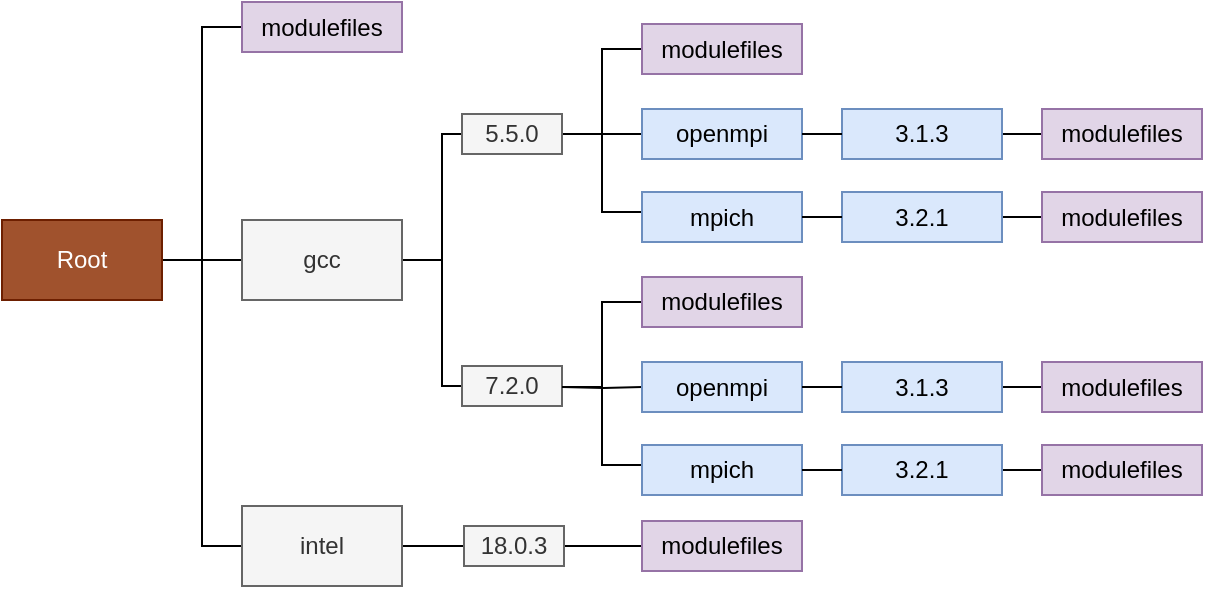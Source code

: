 <mxfile version="12.4.0" type="google" pages="1"><diagram id="4kW6i_8SWp80JoMmQxg9" name="Page-1"><mxGraphModel dx="1033" dy="516" grid="1" gridSize="10" guides="1" tooltips="1" connect="1" arrows="1" fold="1" page="1" pageScale="1" pageWidth="850" pageHeight="1100" math="0" shadow="0"><root><mxCell id="0"/><mxCell id="1" parent="0"/><mxCell id="6O1k7u977MwAtrWj1c8f-21" style="edgeStyle=orthogonalEdgeStyle;rounded=0;orthogonalLoop=1;jettySize=auto;html=1;exitX=1;exitY=0.5;exitDx=0;exitDy=0;entryX=0;entryY=0.5;entryDx=0;entryDy=0;endArrow=none;endFill=0;" parent="1" source="6O1k7u977MwAtrWj1c8f-14" target="6O1k7u977MwAtrWj1c8f-15" edge="1"><mxGeometry relative="1" as="geometry"/></mxCell><mxCell id="6O1k7u977MwAtrWj1c8f-23" style="edgeStyle=orthogonalEdgeStyle;rounded=0;orthogonalLoop=1;jettySize=auto;html=1;exitX=1;exitY=0.5;exitDx=0;exitDy=0;entryX=0;entryY=0.5;entryDx=0;entryDy=0;endArrow=none;endFill=0;" parent="1" source="6O1k7u977MwAtrWj1c8f-14" target="6O1k7u977MwAtrWj1c8f-16" edge="1"><mxGeometry relative="1" as="geometry"/></mxCell><mxCell id="6O1k7u977MwAtrWj1c8f-24" style="edgeStyle=orthogonalEdgeStyle;rounded=0;orthogonalLoop=1;jettySize=auto;html=1;exitX=1;exitY=0.5;exitDx=0;exitDy=0;entryX=0;entryY=0.5;entryDx=0;entryDy=0;endArrow=none;endFill=0;" parent="1" source="6O1k7u977MwAtrWj1c8f-14" target="6O1k7u977MwAtrWj1c8f-17" edge="1"><mxGeometry relative="1" as="geometry"/></mxCell><mxCell id="6O1k7u977MwAtrWj1c8f-14" value="Root" style="rounded=0;whiteSpace=wrap;html=1;fillColor=#a0522d;strokeColor=#6D1F00;fontColor=#ffffff;" parent="1" vertex="1"><mxGeometry x="30" y="220" width="80" height="40" as="geometry"/></mxCell><mxCell id="6O1k7u977MwAtrWj1c8f-15" value="modulefiles" style="rounded=0;whiteSpace=wrap;html=1;fillColor=#e1d5e7;strokeColor=#9673a6;" parent="1" vertex="1"><mxGeometry x="150" y="111" width="80" height="25" as="geometry"/></mxCell><mxCell id="6O1k7u977MwAtrWj1c8f-40" style="edgeStyle=orthogonalEdgeStyle;rounded=0;orthogonalLoop=1;jettySize=auto;html=1;exitX=1;exitY=0.5;exitDx=0;exitDy=0;entryX=0;entryY=0.5;entryDx=0;entryDy=0;endArrow=none;endFill=0;strokeWidth=1;" parent="1" source="6O1k7u977MwAtrWj1c8f-16" target="6O1k7u977MwAtrWj1c8f-38" edge="1"><mxGeometry relative="1" as="geometry"><Array as="points"><mxPoint x="250" y="240"/><mxPoint x="250" y="177"/></Array></mxGeometry></mxCell><mxCell id="6O1k7u977MwAtrWj1c8f-41" style="edgeStyle=orthogonalEdgeStyle;rounded=0;orthogonalLoop=1;jettySize=auto;html=1;exitX=1;exitY=0.5;exitDx=0;exitDy=0;entryX=0;entryY=0.5;entryDx=0;entryDy=0;endArrow=none;endFill=0;strokeWidth=1;" parent="1" source="6O1k7u977MwAtrWj1c8f-16" target="6O1k7u977MwAtrWj1c8f-39" edge="1"><mxGeometry relative="1" as="geometry"><Array as="points"><mxPoint x="250" y="240"/><mxPoint x="250" y="303"/></Array></mxGeometry></mxCell><mxCell id="6O1k7u977MwAtrWj1c8f-16" value="gcc" style="rounded=0;whiteSpace=wrap;html=1;fillColor=#f5f5f5;strokeColor=#666666;fontColor=#333333;" parent="1" vertex="1"><mxGeometry x="150" y="220" width="80" height="40" as="geometry"/></mxCell><mxCell id="6O1k7u977MwAtrWj1c8f-57" style="edgeStyle=orthogonalEdgeStyle;rounded=0;orthogonalLoop=1;jettySize=auto;html=1;exitX=1;exitY=0.5;exitDx=0;exitDy=0;entryX=0;entryY=0.5;entryDx=0;entryDy=0;endArrow=none;endFill=0;strokeWidth=1;" parent="1" source="6O1k7u977MwAtrWj1c8f-17" target="6O1k7u977MwAtrWj1c8f-53" edge="1"><mxGeometry relative="1" as="geometry"/></mxCell><mxCell id="6O1k7u977MwAtrWj1c8f-17" value="intel" style="rounded=0;whiteSpace=wrap;html=1;fillColor=#f5f5f5;strokeColor=#666666;fontColor=#333333;" parent="1" vertex="1"><mxGeometry x="150" y="363" width="80" height="40" as="geometry"/></mxCell><mxCell id="6O1k7u977MwAtrWj1c8f-48" style="edgeStyle=orthogonalEdgeStyle;rounded=0;orthogonalLoop=1;jettySize=auto;html=1;exitX=1;exitY=0.5;exitDx=0;exitDy=0;entryX=0;entryY=0.5;entryDx=0;entryDy=0;endArrow=none;endFill=0;strokeWidth=1;" parent="1" source="6O1k7u977MwAtrWj1c8f-38" target="mwha5Hoo3c6f7Gk-kR9g-3" edge="1"><mxGeometry relative="1" as="geometry"><mxPoint x="350" y="132" as="targetPoint"/><Array as="points"><mxPoint x="330" y="177"/><mxPoint x="330" y="135"/></Array></mxGeometry></mxCell><mxCell id="6O1k7u977MwAtrWj1c8f-50" style="edgeStyle=orthogonalEdgeStyle;rounded=0;orthogonalLoop=1;jettySize=auto;html=1;exitX=1;exitY=0.5;exitDx=0;exitDy=0;entryX=0;entryY=0.5;entryDx=0;entryDy=0;endArrow=none;endFill=0;strokeWidth=1;" parent="1" source="6O1k7u977MwAtrWj1c8f-38" edge="1"><mxGeometry relative="1" as="geometry"><Array as="points"><mxPoint x="330" y="177"/><mxPoint x="330" y="216"/></Array><mxPoint x="350" y="216" as="targetPoint"/></mxGeometry></mxCell><mxCell id="6O1k7u977MwAtrWj1c8f-54" style="edgeStyle=orthogonalEdgeStyle;rounded=0;orthogonalLoop=1;jettySize=auto;html=1;exitX=1;exitY=0.5;exitDx=0;exitDy=0;endArrow=none;endFill=0;strokeWidth=1;entryX=0;entryY=0.5;entryDx=0;entryDy=0;" parent="1" source="6O1k7u977MwAtrWj1c8f-38" edge="1" target="mwha5Hoo3c6f7Gk-kR9g-4"><mxGeometry relative="1" as="geometry"><mxPoint x="340" y="177" as="targetPoint"/></mxGeometry></mxCell><mxCell id="6O1k7u977MwAtrWj1c8f-38" value="5.5.0" style="rounded=0;whiteSpace=wrap;html=1;fillColor=#f5f5f5;strokeColor=#666666;fontColor=#333333;" parent="1" vertex="1"><mxGeometry x="260" y="167" width="50" height="20" as="geometry"/></mxCell><mxCell id="6O1k7u977MwAtrWj1c8f-39" value="7.2.0" style="rounded=0;whiteSpace=wrap;html=1;fillColor=#f5f5f5;strokeColor=#666666;fontColor=#333333;" parent="1" vertex="1"><mxGeometry x="260" y="293" width="50" height="20" as="geometry"/></mxCell><mxCell id="mwha5Hoo3c6f7Gk-kR9g-32" style="edgeStyle=none;rounded=0;orthogonalLoop=1;jettySize=auto;html=1;exitX=1;exitY=0.5;exitDx=0;exitDy=0;entryX=0;entryY=0.5;entryDx=0;entryDy=0;endArrow=none;endFill=0;" edge="1" parent="1" source="6O1k7u977MwAtrWj1c8f-53" target="mwha5Hoo3c6f7Gk-kR9g-31"><mxGeometry relative="1" as="geometry"/></mxCell><mxCell id="6O1k7u977MwAtrWj1c8f-53" value="18.0.3" style="rounded=0;whiteSpace=wrap;html=1;fillColor=#f5f5f5;strokeColor=#666666;fontColor=#333333;" parent="1" vertex="1"><mxGeometry x="261" y="373" width="50" height="20" as="geometry"/></mxCell><mxCell id="mwha5Hoo3c6f7Gk-kR9g-3" value="modulefiles" style="rounded=0;whiteSpace=wrap;html=1;fillColor=#e1d5e7;strokeColor=#9673a6;" vertex="1" parent="1"><mxGeometry x="350" y="122" width="80" height="25" as="geometry"/></mxCell><mxCell id="mwha5Hoo3c6f7Gk-kR9g-4" value="openmpi" style="rounded=0;whiteSpace=wrap;html=1;fillColor=#dae8fc;strokeColor=#6c8ebf;" vertex="1" parent="1"><mxGeometry x="350" y="164.5" width="80" height="25" as="geometry"/></mxCell><mxCell id="mwha5Hoo3c6f7Gk-kR9g-7" value="mpich" style="rounded=0;whiteSpace=wrap;html=1;fillColor=#dae8fc;strokeColor=#6c8ebf;" vertex="1" parent="1"><mxGeometry x="350" y="206" width="80" height="25" as="geometry"/></mxCell><mxCell id="mwha5Hoo3c6f7Gk-kR9g-15" style="rounded=0;orthogonalLoop=1;jettySize=auto;html=1;exitX=1;exitY=0.5;exitDx=0;exitDy=0;entryX=0;entryY=0.5;entryDx=0;entryDy=0;endArrow=none;endFill=0;" edge="1" parent="1" source="mwha5Hoo3c6f7Gk-kR9g-8" target="mwha5Hoo3c6f7Gk-kR9g-10"><mxGeometry relative="1" as="geometry"/></mxCell><mxCell id="mwha5Hoo3c6f7Gk-kR9g-8" value="3.1.3" style="rounded=0;whiteSpace=wrap;html=1;fillColor=#dae8fc;strokeColor=#6c8ebf;" vertex="1" parent="1"><mxGeometry x="450" y="164.5" width="80" height="25" as="geometry"/></mxCell><mxCell id="mwha5Hoo3c6f7Gk-kR9g-16" style="edgeStyle=none;rounded=0;orthogonalLoop=1;jettySize=auto;html=1;exitX=1;exitY=0.5;exitDx=0;exitDy=0;entryX=0;entryY=0.5;entryDx=0;entryDy=0;endArrow=none;endFill=0;" edge="1" parent="1" source="mwha5Hoo3c6f7Gk-kR9g-9" target="mwha5Hoo3c6f7Gk-kR9g-11"><mxGeometry relative="1" as="geometry"/></mxCell><mxCell id="mwha5Hoo3c6f7Gk-kR9g-9" value="3.2.1" style="rounded=0;whiteSpace=wrap;html=1;fillColor=#dae8fc;strokeColor=#6c8ebf;" vertex="1" parent="1"><mxGeometry x="450" y="206" width="80" height="25" as="geometry"/></mxCell><mxCell id="mwha5Hoo3c6f7Gk-kR9g-10" value="modulefiles" style="rounded=0;whiteSpace=wrap;html=1;fillColor=#e1d5e7;strokeColor=#9673a6;" vertex="1" parent="1"><mxGeometry x="550" y="164.5" width="80" height="25" as="geometry"/></mxCell><mxCell id="mwha5Hoo3c6f7Gk-kR9g-11" value="modulefiles" style="rounded=0;whiteSpace=wrap;html=1;fillColor=#e1d5e7;strokeColor=#9673a6;" vertex="1" parent="1"><mxGeometry x="550" y="206" width="80" height="25" as="geometry"/></mxCell><mxCell id="mwha5Hoo3c6f7Gk-kR9g-13" value="" style="endArrow=none;html=1;entryX=0;entryY=0.5;entryDx=0;entryDy=0;" edge="1" parent="1" target="mwha5Hoo3c6f7Gk-kR9g-8"><mxGeometry width="50" height="50" relative="1" as="geometry"><mxPoint x="430" y="177" as="sourcePoint"/><mxPoint x="480" y="127" as="targetPoint"/></mxGeometry></mxCell><mxCell id="mwha5Hoo3c6f7Gk-kR9g-14" value="" style="endArrow=none;html=1;entryX=0;entryY=0.5;entryDx=0;entryDy=0;exitX=1;exitY=0.5;exitDx=0;exitDy=0;" edge="1" parent="1" source="mwha5Hoo3c6f7Gk-kR9g-7" target="mwha5Hoo3c6f7Gk-kR9g-9"><mxGeometry width="50" height="50" relative="1" as="geometry"><mxPoint x="440" y="187" as="sourcePoint"/><mxPoint x="460" y="187" as="targetPoint"/></mxGeometry></mxCell><mxCell id="mwha5Hoo3c6f7Gk-kR9g-17" style="edgeStyle=orthogonalEdgeStyle;rounded=0;orthogonalLoop=1;jettySize=auto;html=1;exitX=1;exitY=0.5;exitDx=0;exitDy=0;entryX=0;entryY=0.5;entryDx=0;entryDy=0;endArrow=none;endFill=0;strokeWidth=1;" edge="1" parent="1" target="mwha5Hoo3c6f7Gk-kR9g-20"><mxGeometry relative="1" as="geometry"><mxPoint x="310" y="303.5" as="sourcePoint"/><mxPoint x="350" y="258.5" as="targetPoint"/><Array as="points"><mxPoint x="330" y="303.5"/><mxPoint x="330" y="261.5"/></Array></mxGeometry></mxCell><mxCell id="mwha5Hoo3c6f7Gk-kR9g-18" style="edgeStyle=orthogonalEdgeStyle;rounded=0;orthogonalLoop=1;jettySize=auto;html=1;exitX=1;exitY=0.5;exitDx=0;exitDy=0;entryX=0;entryY=0.5;entryDx=0;entryDy=0;endArrow=none;endFill=0;strokeWidth=1;" edge="1" parent="1"><mxGeometry relative="1" as="geometry"><Array as="points"><mxPoint x="330" y="303.5"/><mxPoint x="330" y="342.5"/></Array><mxPoint x="310" y="303.5" as="sourcePoint"/><mxPoint x="350" y="342.5" as="targetPoint"/></mxGeometry></mxCell><mxCell id="mwha5Hoo3c6f7Gk-kR9g-19" style="edgeStyle=orthogonalEdgeStyle;rounded=0;orthogonalLoop=1;jettySize=auto;html=1;exitX=1;exitY=0.5;exitDx=0;exitDy=0;endArrow=none;endFill=0;strokeWidth=1;entryX=0;entryY=0.5;entryDx=0;entryDy=0;" edge="1" parent="1" target="mwha5Hoo3c6f7Gk-kR9g-21"><mxGeometry relative="1" as="geometry"><mxPoint x="340" y="303.5" as="targetPoint"/><mxPoint x="310" y="303.5" as="sourcePoint"/></mxGeometry></mxCell><mxCell id="mwha5Hoo3c6f7Gk-kR9g-20" value="modulefiles" style="rounded=0;whiteSpace=wrap;html=1;fillColor=#e1d5e7;strokeColor=#9673a6;" vertex="1" parent="1"><mxGeometry x="350" y="248.5" width="80" height="25" as="geometry"/></mxCell><mxCell id="mwha5Hoo3c6f7Gk-kR9g-21" value="openmpi" style="rounded=0;whiteSpace=wrap;html=1;fillColor=#dae8fc;strokeColor=#6c8ebf;" vertex="1" parent="1"><mxGeometry x="350" y="291" width="80" height="25" as="geometry"/></mxCell><mxCell id="mwha5Hoo3c6f7Gk-kR9g-22" value="mpich" style="rounded=0;whiteSpace=wrap;html=1;fillColor=#dae8fc;strokeColor=#6c8ebf;" vertex="1" parent="1"><mxGeometry x="350" y="332.5" width="80" height="25" as="geometry"/></mxCell><mxCell id="mwha5Hoo3c6f7Gk-kR9g-23" style="rounded=0;orthogonalLoop=1;jettySize=auto;html=1;exitX=1;exitY=0.5;exitDx=0;exitDy=0;entryX=0;entryY=0.5;entryDx=0;entryDy=0;endArrow=none;endFill=0;" edge="1" parent="1" source="mwha5Hoo3c6f7Gk-kR9g-24" target="mwha5Hoo3c6f7Gk-kR9g-27"><mxGeometry relative="1" as="geometry"/></mxCell><mxCell id="mwha5Hoo3c6f7Gk-kR9g-24" value="3.1.3" style="rounded=0;whiteSpace=wrap;html=1;fillColor=#dae8fc;strokeColor=#6c8ebf;" vertex="1" parent="1"><mxGeometry x="450" y="291" width="80" height="25" as="geometry"/></mxCell><mxCell id="mwha5Hoo3c6f7Gk-kR9g-25" style="edgeStyle=none;rounded=0;orthogonalLoop=1;jettySize=auto;html=1;exitX=1;exitY=0.5;exitDx=0;exitDy=0;entryX=0;entryY=0.5;entryDx=0;entryDy=0;endArrow=none;endFill=0;" edge="1" parent="1" source="mwha5Hoo3c6f7Gk-kR9g-26" target="mwha5Hoo3c6f7Gk-kR9g-28"><mxGeometry relative="1" as="geometry"/></mxCell><mxCell id="mwha5Hoo3c6f7Gk-kR9g-26" value="3.2.1" style="rounded=0;whiteSpace=wrap;html=1;fillColor=#dae8fc;strokeColor=#6c8ebf;" vertex="1" parent="1"><mxGeometry x="450" y="332.5" width="80" height="25" as="geometry"/></mxCell><mxCell id="mwha5Hoo3c6f7Gk-kR9g-27" value="modulefiles" style="rounded=0;whiteSpace=wrap;html=1;fillColor=#e1d5e7;strokeColor=#9673a6;" vertex="1" parent="1"><mxGeometry x="550" y="291" width="80" height="25" as="geometry"/></mxCell><mxCell id="mwha5Hoo3c6f7Gk-kR9g-28" value="modulefiles" style="rounded=0;whiteSpace=wrap;html=1;fillColor=#e1d5e7;strokeColor=#9673a6;" vertex="1" parent="1"><mxGeometry x="550" y="332.5" width="80" height="25" as="geometry"/></mxCell><mxCell id="mwha5Hoo3c6f7Gk-kR9g-29" value="" style="endArrow=none;html=1;entryX=0;entryY=0.5;entryDx=0;entryDy=0;" edge="1" parent="1" target="mwha5Hoo3c6f7Gk-kR9g-24"><mxGeometry width="50" height="50" relative="1" as="geometry"><mxPoint x="430" y="303.5" as="sourcePoint"/><mxPoint x="480" y="253.5" as="targetPoint"/></mxGeometry></mxCell><mxCell id="mwha5Hoo3c6f7Gk-kR9g-30" value="" style="endArrow=none;html=1;entryX=0;entryY=0.5;entryDx=0;entryDy=0;exitX=1;exitY=0.5;exitDx=0;exitDy=0;" edge="1" parent="1" source="mwha5Hoo3c6f7Gk-kR9g-22" target="mwha5Hoo3c6f7Gk-kR9g-26"><mxGeometry width="50" height="50" relative="1" as="geometry"><mxPoint x="440" y="313.5" as="sourcePoint"/><mxPoint x="460" y="313.5" as="targetPoint"/></mxGeometry></mxCell><mxCell id="mwha5Hoo3c6f7Gk-kR9g-31" value="modulefiles" style="rounded=0;whiteSpace=wrap;html=1;fillColor=#e1d5e7;strokeColor=#9673a6;" vertex="1" parent="1"><mxGeometry x="350" y="370.5" width="80" height="25" as="geometry"/></mxCell></root></mxGraphModel></diagram></mxfile>